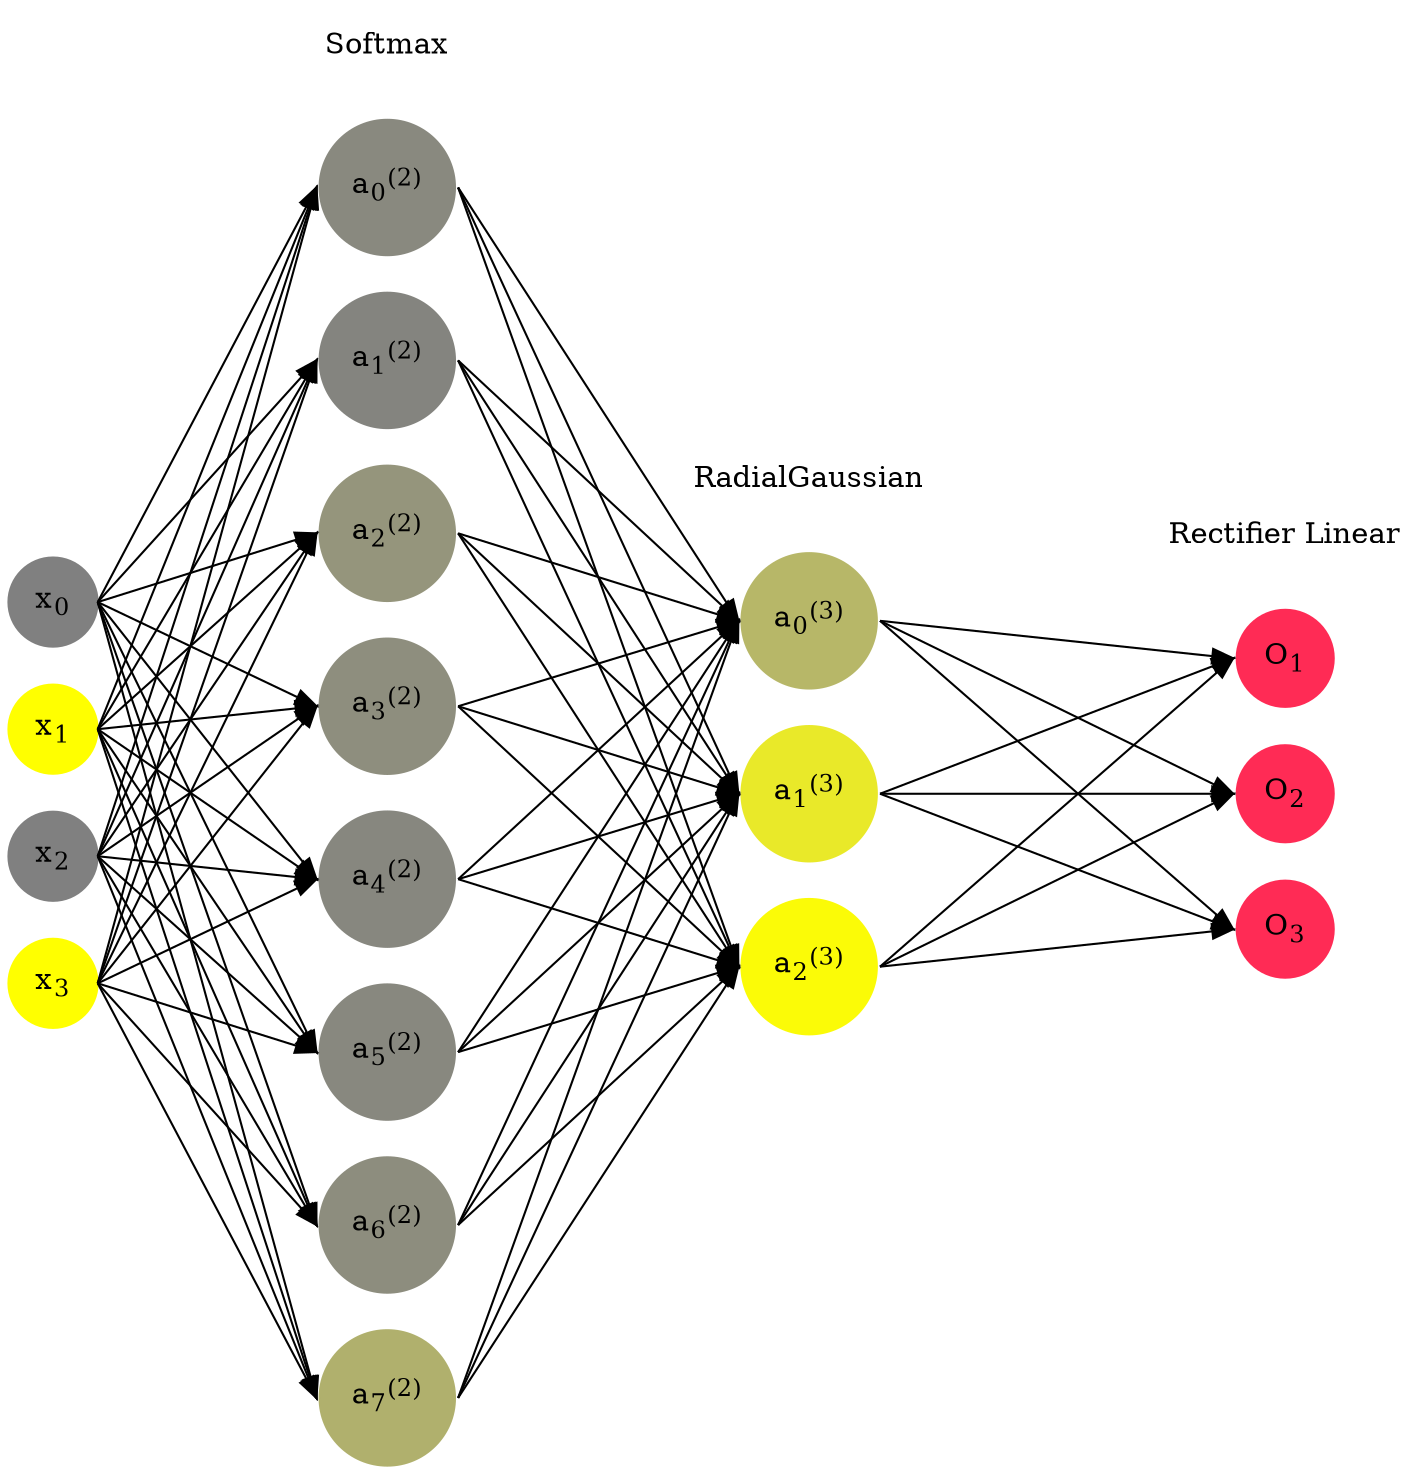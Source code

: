 digraph G {
	rankdir = LR;
	splines=false;
	edge[style=invis];
	ranksep= 1.4;
	{
	node [shape=circle, color="0.1667, 0.0, 0.5", style=filled, fillcolor="0.1667, 0.0, 0.5"];
	x0 [label=<x<sub>0</sub>>];
	}
	{
	node [shape=circle, color="0.1667, 1.0, 1.0", style=filled, fillcolor="0.1667, 1.0, 1.0"];
	x1 [label=<x<sub>1</sub>>];
	}
	{
	node [shape=circle, color="0.1667, 0.0, 0.5", style=filled, fillcolor="0.1667, 0.0, 0.5"];
	x2 [label=<x<sub>2</sub>>];
	}
	{
	node [shape=circle, color="0.1667, 1.0, 1.0", style=filled, fillcolor="0.1667, 1.0, 1.0"];
	x3 [label=<x<sub>3</sub>>];
	}
	{
	node [shape=circle, color="0.1667, 0.073140, 0.536570", style=filled, fillcolor="0.1667, 0.073140, 0.536570"];
	a02 [label=<a<sub>0</sub><sup>(2)</sup>>];
	}
	{
	node [shape=circle, color="0.1667, 0.038542, 0.519271", style=filled, fillcolor="0.1667, 0.038542, 0.519271"];
	a12 [label=<a<sub>1</sub><sup>(2)</sup>>];
	}
	{
	node [shape=circle, color="0.1667, 0.166935, 0.583468", style=filled, fillcolor="0.1667, 0.166935, 0.583468"];
	a22 [label=<a<sub>2</sub><sup>(2)</sup>>];
	}
	{
	node [shape=circle, color="0.1667, 0.113417, 0.556708", style=filled, fillcolor="0.1667, 0.113417, 0.556708"];
	a32 [label=<a<sub>3</sub><sup>(2)</sup>>];
	}
	{
	node [shape=circle, color="0.1667, 0.057722, 0.528861", style=filled, fillcolor="0.1667, 0.057722, 0.528861"];
	a42 [label=<a<sub>4</sub><sup>(2)</sup>>];
	}
	{
	node [shape=circle, color="0.1667, 0.068204, 0.534102", style=filled, fillcolor="0.1667, 0.068204, 0.534102"];
	a52 [label=<a<sub>5</sub><sup>(2)</sup>>];
	}
	{
	node [shape=circle, color="0.1667, 0.104297, 0.552149", style=filled, fillcolor="0.1667, 0.104297, 0.552149"];
	a62 [label=<a<sub>6</sub><sup>(2)</sup>>];
	}
	{
	node [shape=circle, color="0.1667, 0.377743, 0.688871", style=filled, fillcolor="0.1667, 0.377743, 0.688871"];
	a72 [label=<a<sub>7</sub><sup>(2)</sup>>];
	}
	{
	node [shape=circle, color="0.1667, 0.432486, 0.716243", style=filled, fillcolor="0.1667, 0.432486, 0.716243"];
	a03 [label=<a<sub>0</sub><sup>(3)</sup>>];
	}
	{
	node [shape=circle, color="0.1667, 0.824242, 0.912121", style=filled, fillcolor="0.1667, 0.824242, 0.912121"];
	a13 [label=<a<sub>1</sub><sup>(3)</sup>>];
	}
	{
	node [shape=circle, color="0.1667, 0.968453, 0.984227", style=filled, fillcolor="0.1667, 0.968453, 0.984227"];
	a23 [label=<a<sub>2</sub><sup>(3)</sup>>];
	}
	{
	node [shape=circle, color="0.9667, 0.83, 1.0", style=filled, fillcolor="0.9667, 0.83, 1.0"];
	O1 [label=<O<sub>1</sub>>];
	}
	{
	node [shape=circle, color="0.9667, 0.83, 1.0", style=filled, fillcolor="0.9667, 0.83, 1.0"];
	O2 [label=<O<sub>2</sub>>];
	}
	{
	node [shape=circle, color="0.9667, 0.83, 1.0", style=filled, fillcolor="0.9667, 0.83, 1.0"];
	O3 [label=<O<sub>3</sub>>];
	}
	{
	rank=same;
	x0->x1->x2->x3;
	}
	{
	rank=same;
	a02->a12->a22->a32->a42->a52->a62->a72;
	}
	{
	rank=same;
	a03->a13->a23;
	}
	{
	rank=same;
	O1->O2->O3;
	}
	l1 [shape=plaintext,label="Softmax"];
	l1->a02;
	{rank=same; l1;a02};
	l2 [shape=plaintext,label="RadialGaussian"];
	l2->a03;
	{rank=same; l2;a03};
	l3 [shape=plaintext,label="Rectifier Linear"];
	l3->O1;
	{rank=same; l3;O1};
edge[style=solid, tailport=e, headport=w];
	{x0;x1;x2;x3} -> {a02;a12;a22;a32;a42;a52;a62;a72};
	{a02;a12;a22;a32;a42;a52;a62;a72} -> {a03;a13;a23};
	{a03;a13;a23} -> {O1,O2,O3};
}